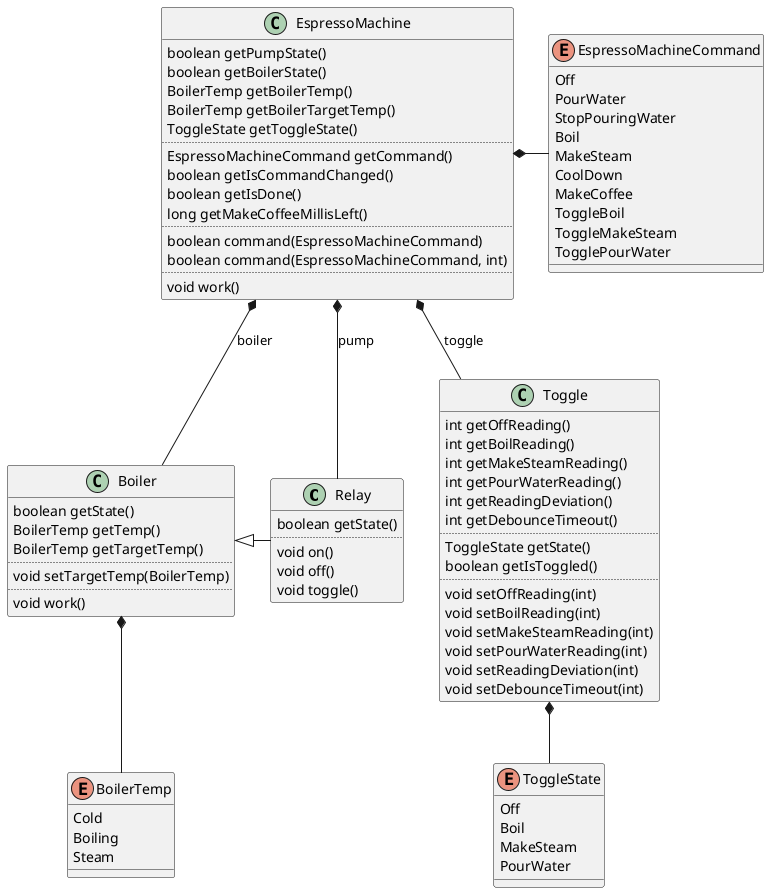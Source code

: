@startuml Class

class Relay {
    boolean getState()
    ..
    void on()
    void off()
    void toggle()
}

enum BoilerTemp {
    Cold
    Boiling
    Steam
}

class Boiler {
    boolean getState()
    BoilerTemp getTemp()
    BoilerTemp getTargetTemp()
    ..
    void setTargetTemp(BoilerTemp)
    ..
    void work()
}

enum ToggleState {
    Off
    Boil
    MakeSteam
    PourWater
}

class Toggle {
    int getOffReading()
    int getBoilReading()
    int getMakeSteamReading()
    int getPourWaterReading()
    int getReadingDeviation()
    int getDebounceTimeout()
    ..
    ToggleState getState()
    boolean getIsToggled()
    ..
    void setOffReading(int)
    void setBoilReading(int)
    void setMakeSteamReading(int)
    void setPourWaterReading(int)
    void setReadingDeviation(int)
    void setDebounceTimeout(int)
}

enum EspressoMachineCommand {
    Off
    PourWater
    StopPouringWater
    Boil
    MakeSteam
    CoolDown
    MakeCoffee
    ToggleBoil
    ToggleMakeSteam
    TogglePourWater
}

class EspressoMachine {
    boolean getPumpState()
    boolean getBoilerState()
    BoilerTemp getBoilerTemp()
    BoilerTemp getBoilerTargetTemp()
    ToggleState getToggleState()
    ..
    EspressoMachineCommand getCommand()
    boolean getIsCommandChanged()
    boolean getIsDone()
    long getMakeCoffeeMillisLeft()
    ..
    boolean command(EspressoMachineCommand)
    boolean command(EspressoMachineCommand, int)
    ..
    void work()
}

Boiler <|- Relay
Boiler *-- BoilerTemp

Toggle *-- ToggleState

EspressoMachine *- EspressoMachineCommand

EspressoMachine *-- Relay: pump
EspressoMachine *-- Boiler: boiler
EspressoMachine *-- Toggle: toggle

@enduml
